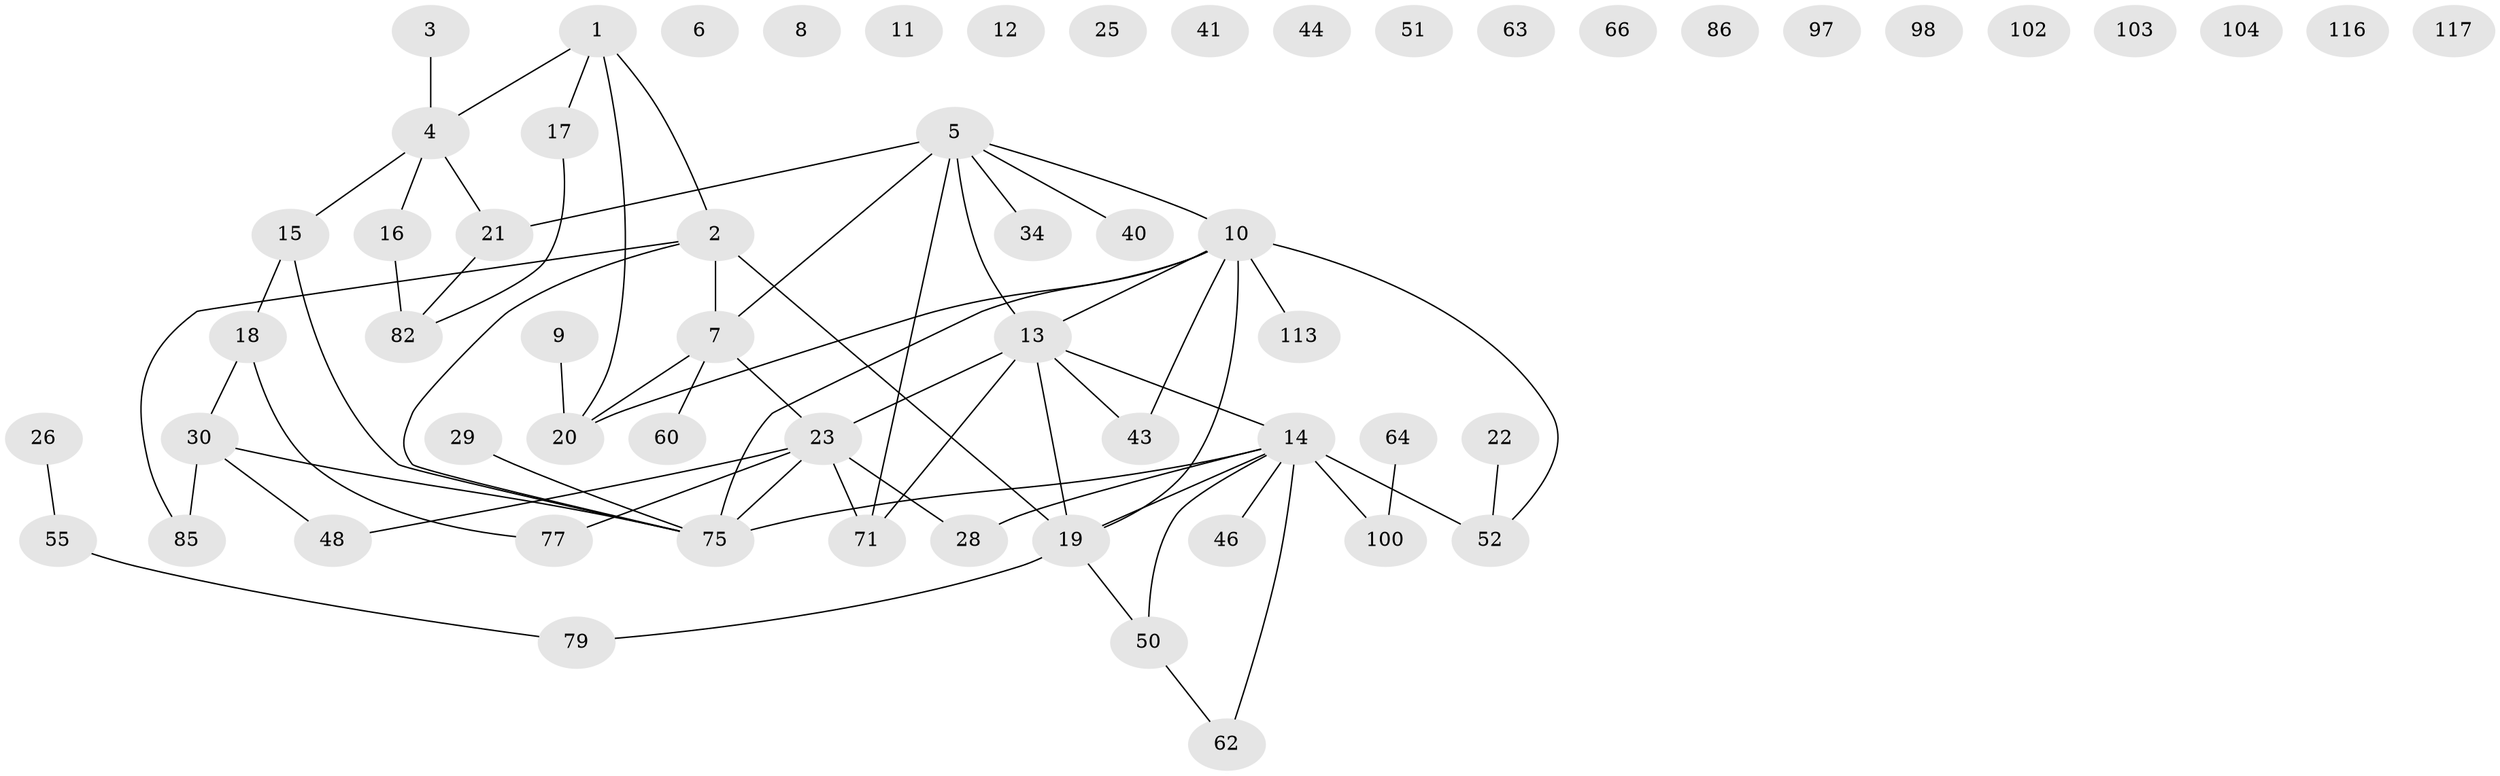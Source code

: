 // original degree distribution, {2: 0.24166666666666667, 1: 0.225, 3: 0.2, 0: 0.13333333333333333, 4: 0.14166666666666666, 6: 0.016666666666666666, 5: 0.041666666666666664}
// Generated by graph-tools (version 1.1) at 2025/13/03/09/25 04:13:00]
// undirected, 60 vertices, 66 edges
graph export_dot {
graph [start="1"]
  node [color=gray90,style=filled];
  1 [super="+61"];
  2 [super="+42+24"];
  3;
  4 [super="+67"];
  5 [super="+101+74"];
  6;
  7 [super="+36"];
  8;
  9;
  10 [super="+39"];
  11;
  12;
  13 [super="+59+68"];
  14 [super="+57"];
  15 [super="+65"];
  16 [super="+108"];
  17 [super="+91"];
  18;
  19 [super="+37+81"];
  20 [super="+33+80"];
  21 [super="+83"];
  22;
  23 [super="+27"];
  25;
  26 [super="+70"];
  28 [super="+53"];
  29;
  30 [super="+32"];
  34;
  40 [super="+120+78"];
  41;
  43 [super="+95"];
  44 [super="+90"];
  46;
  48;
  50 [super="+96"];
  51;
  52 [super="+88"];
  55 [super="+106+56"];
  60;
  62;
  63;
  64 [super="+92"];
  66;
  71;
  75 [super="+111+115+118"];
  77;
  79;
  82 [super="+105"];
  85 [super="+99"];
  86 [super="+109"];
  97;
  98;
  100;
  102;
  103;
  104;
  113;
  116;
  117;
  1 -- 4;
  1 -- 17;
  1 -- 2;
  1 -- 20;
  2 -- 19;
  2 -- 75;
  2 -- 7;
  2 -- 85;
  3 -- 4;
  4 -- 16;
  4 -- 21;
  4 -- 15;
  5 -- 71;
  5 -- 40;
  5 -- 13 [weight=2];
  5 -- 7;
  5 -- 10;
  5 -- 21;
  5 -- 34;
  7 -- 60;
  7 -- 20;
  7 -- 23;
  9 -- 20;
  10 -- 19;
  10 -- 75;
  10 -- 43;
  10 -- 113;
  10 -- 52;
  10 -- 13;
  10 -- 20;
  13 -- 43;
  13 -- 14;
  13 -- 71;
  13 -- 19;
  13 -- 23 [weight=2];
  14 -- 100;
  14 -- 75 [weight=2];
  14 -- 46;
  14 -- 50;
  14 -- 52 [weight=3];
  14 -- 28;
  14 -- 62;
  14 -- 19;
  15 -- 75;
  15 -- 18;
  16 -- 82;
  17 -- 82;
  18 -- 77;
  18 -- 30;
  19 -- 50;
  19 -- 79;
  21 -- 82;
  22 -- 52;
  23 -- 71;
  23 -- 75;
  23 -- 77;
  23 -- 48;
  23 -- 28;
  26 -- 55;
  29 -- 75;
  30 -- 48;
  30 -- 75;
  30 -- 85;
  50 -- 62;
  55 -- 79;
  64 -- 100;
}
